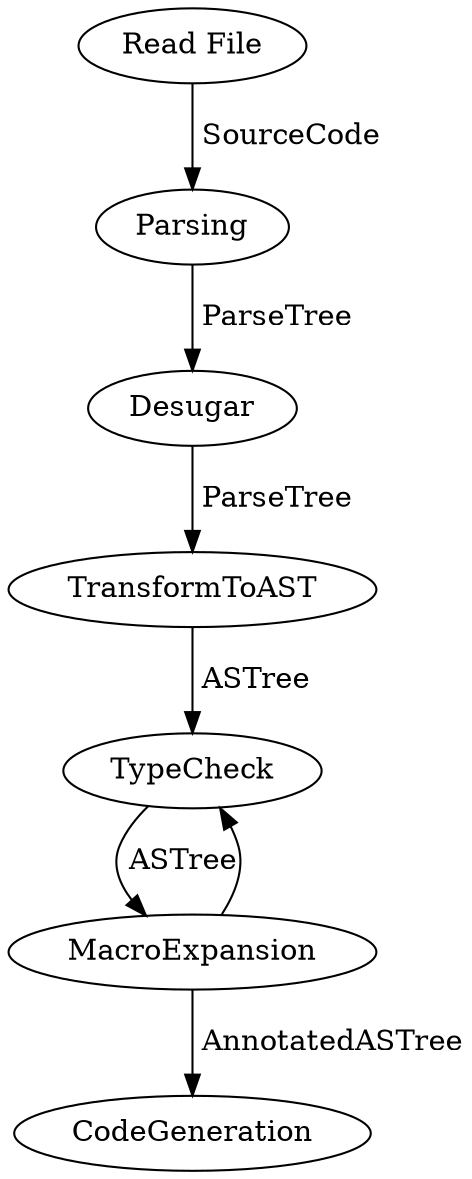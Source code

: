
digraph "Compiler Architecture" {
 "Read File" -> Parsing [ label=" SourceCode" ];
 Parsing -> Desugar [ label=" ParseTree"];
 Desugar -> TransformToAST [ label=" ParseTree"];
 TransformToAST -> TypeCheck [ label=" ASTree"];
 TypeCheck -> MacroExpansion [ label=" ASTree"];
 MacroExpansion -> TypeCheck;
 MacroExpansion -> CodeGeneration [ label=" AnnotatedASTree"];
}